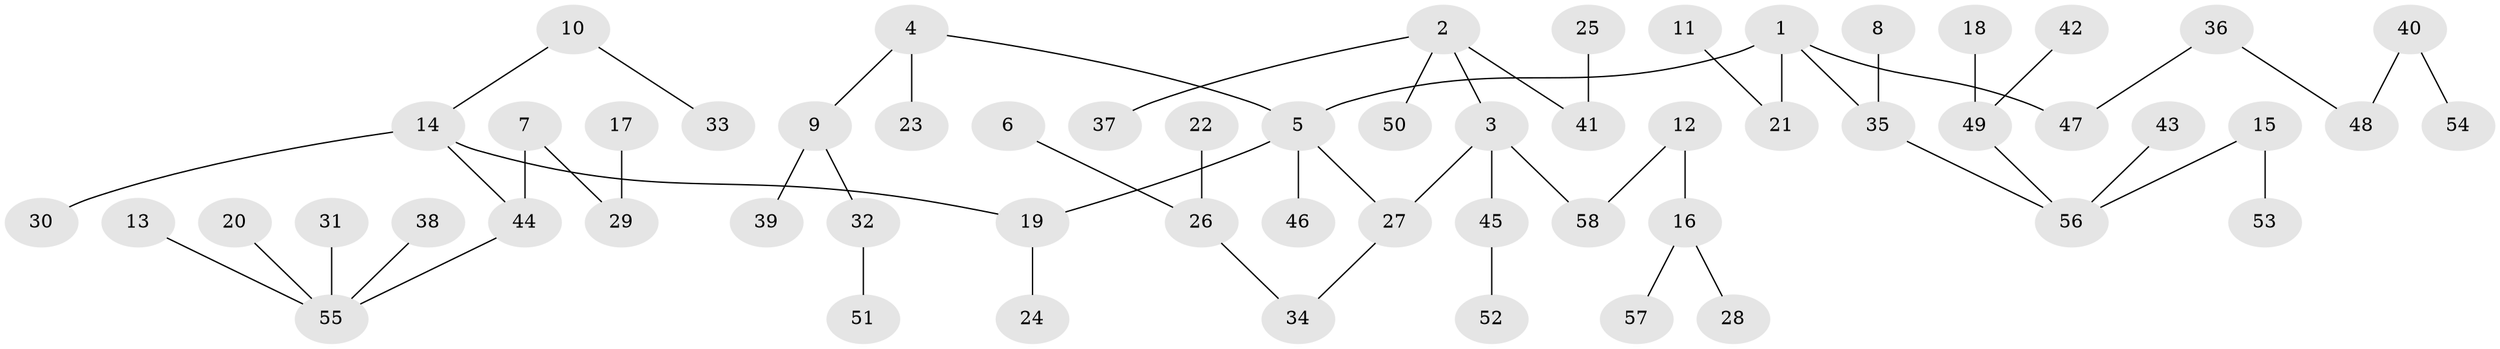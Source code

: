 // original degree distribution, {2: 0.25, 4: 0.07758620689655173, 6: 0.017241379310344827, 5: 0.05172413793103448, 1: 0.5, 3: 0.10344827586206896}
// Generated by graph-tools (version 1.1) at 2025/02/03/09/25 03:02:27]
// undirected, 58 vertices, 57 edges
graph export_dot {
graph [start="1"]
  node [color=gray90,style=filled];
  1;
  2;
  3;
  4;
  5;
  6;
  7;
  8;
  9;
  10;
  11;
  12;
  13;
  14;
  15;
  16;
  17;
  18;
  19;
  20;
  21;
  22;
  23;
  24;
  25;
  26;
  27;
  28;
  29;
  30;
  31;
  32;
  33;
  34;
  35;
  36;
  37;
  38;
  39;
  40;
  41;
  42;
  43;
  44;
  45;
  46;
  47;
  48;
  49;
  50;
  51;
  52;
  53;
  54;
  55;
  56;
  57;
  58;
  1 -- 5 [weight=1.0];
  1 -- 21 [weight=1.0];
  1 -- 35 [weight=1.0];
  1 -- 47 [weight=1.0];
  2 -- 3 [weight=1.0];
  2 -- 37 [weight=1.0];
  2 -- 41 [weight=1.0];
  2 -- 50 [weight=1.0];
  3 -- 27 [weight=1.0];
  3 -- 45 [weight=1.0];
  3 -- 58 [weight=1.0];
  4 -- 5 [weight=1.0];
  4 -- 9 [weight=1.0];
  4 -- 23 [weight=1.0];
  5 -- 19 [weight=1.0];
  5 -- 27 [weight=1.0];
  5 -- 46 [weight=1.0];
  6 -- 26 [weight=1.0];
  7 -- 29 [weight=1.0];
  7 -- 44 [weight=1.0];
  8 -- 35 [weight=1.0];
  9 -- 32 [weight=1.0];
  9 -- 39 [weight=1.0];
  10 -- 14 [weight=1.0];
  10 -- 33 [weight=1.0];
  11 -- 21 [weight=1.0];
  12 -- 16 [weight=1.0];
  12 -- 58 [weight=1.0];
  13 -- 55 [weight=1.0];
  14 -- 19 [weight=1.0];
  14 -- 30 [weight=1.0];
  14 -- 44 [weight=1.0];
  15 -- 53 [weight=1.0];
  15 -- 56 [weight=1.0];
  16 -- 28 [weight=1.0];
  16 -- 57 [weight=1.0];
  17 -- 29 [weight=1.0];
  18 -- 49 [weight=1.0];
  19 -- 24 [weight=1.0];
  20 -- 55 [weight=1.0];
  22 -- 26 [weight=1.0];
  25 -- 41 [weight=1.0];
  26 -- 34 [weight=1.0];
  27 -- 34 [weight=1.0];
  31 -- 55 [weight=1.0];
  32 -- 51 [weight=1.0];
  35 -- 56 [weight=1.0];
  36 -- 47 [weight=1.0];
  36 -- 48 [weight=1.0];
  38 -- 55 [weight=1.0];
  40 -- 48 [weight=1.0];
  40 -- 54 [weight=1.0];
  42 -- 49 [weight=1.0];
  43 -- 56 [weight=1.0];
  44 -- 55 [weight=1.0];
  45 -- 52 [weight=1.0];
  49 -- 56 [weight=1.0];
}
